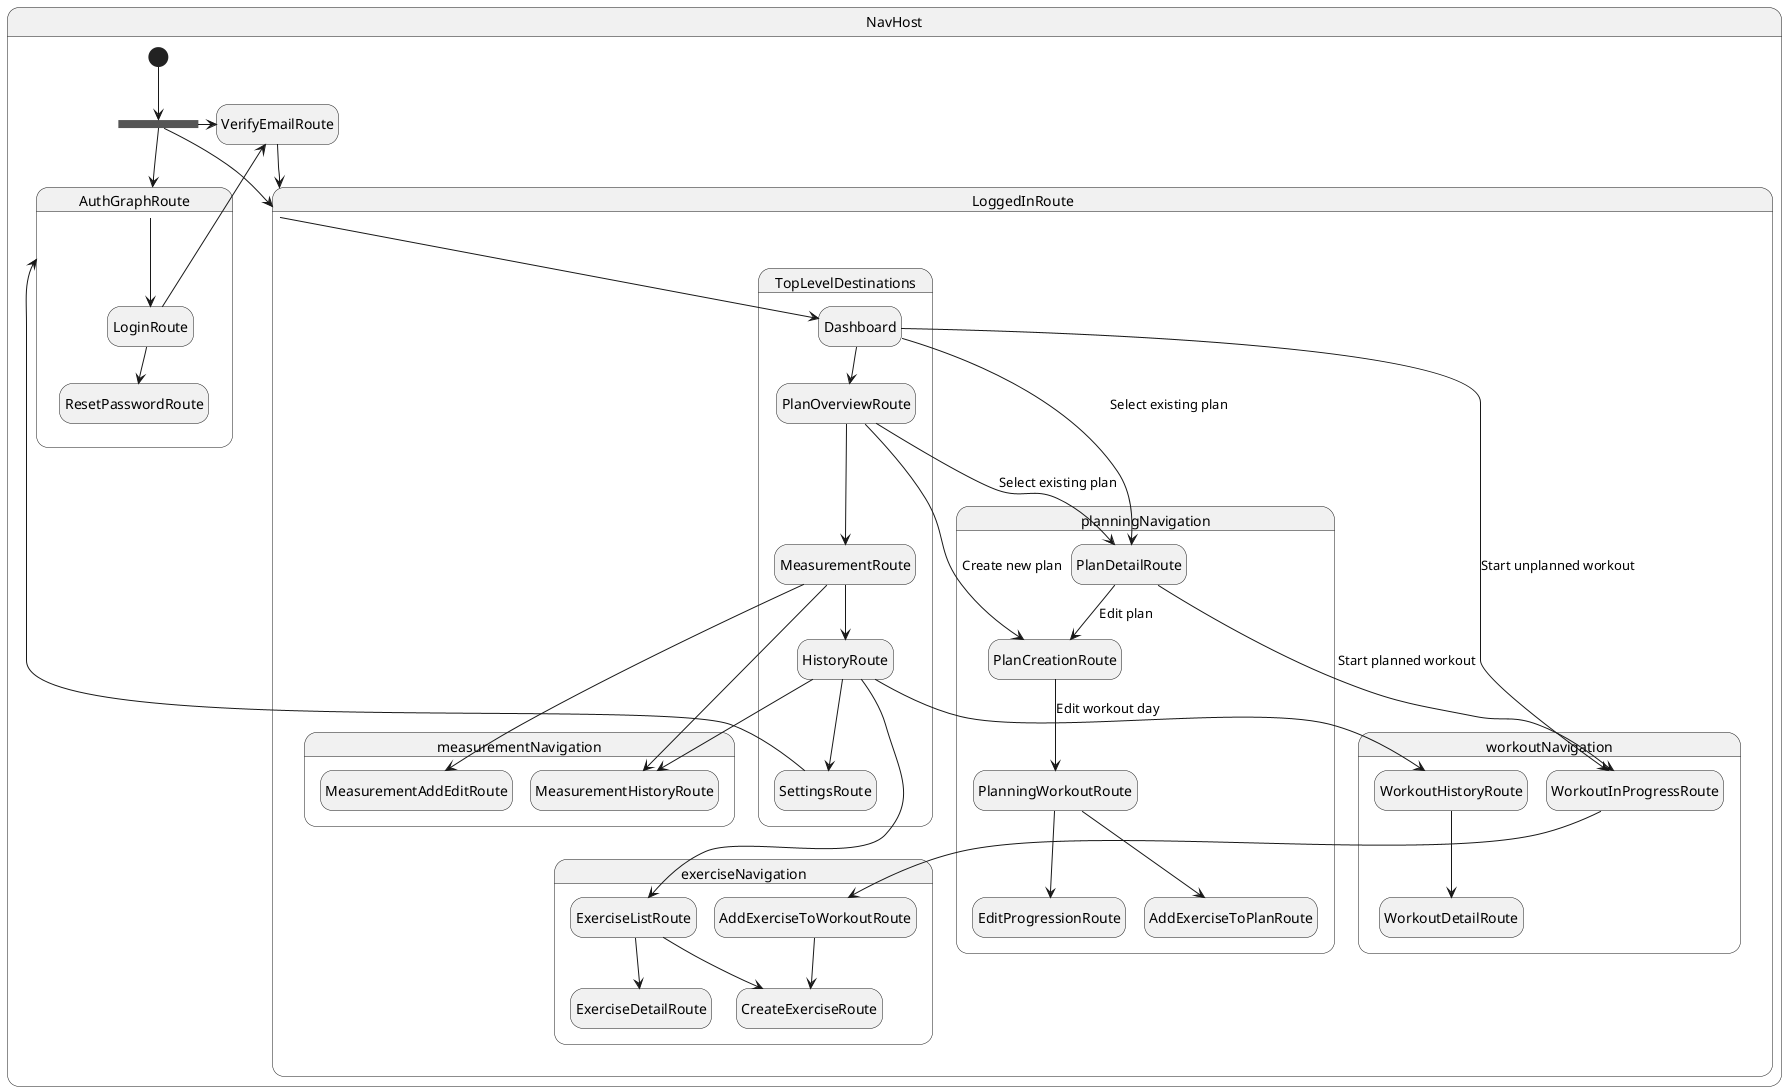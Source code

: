 @startuml
'https://plantuml.com/state-diagram
hide empty description

state NavHost {
    state fork <<fork>>

    [*] --> fork
    fork --> AuthGraphRoute
    fork --> LoggedInRoute
    fork -right-> VerifyEmailRoute

    state AuthGraphRoute {
        AuthGraphRoute --> LoginRoute
        LoginRoute --> ResetPasswordRoute
    }

    state LoggedInRoute {
        state TopLevelDestinations {
            LoggedInRoute --> Dashboard
            Dashboard --> PlanOverviewRoute
            PlanOverviewRoute --> MeasurementRoute
            MeasurementRoute --> HistoryRoute
            HistoryRoute --> SettingsRoute
        }

        state workoutNavigation {
            Dashboard -> WorkoutInProgressRoute : Start unplanned workout

            HistoryRoute --> WorkoutHistoryRoute
            WorkoutHistoryRoute --> WorkoutDetailRoute
        }

        state planningNavigation {
            PlanOverviewRoute --> PlanCreationRoute : Create new plan
            PlanOverviewRoute --> PlanDetailRoute : Select existing plan

            Dashboard -> PlanDetailRoute : Select existing plan
            PlanDetailRoute -> WorkoutInProgressRoute : Start planned workout
            PlanDetailRoute --> PlanCreationRoute : Edit plan

            PlanningWorkoutRoute --> AddExerciseToPlanRoute
            PlanningWorkoutRoute --> EditProgressionRoute

            PlanCreationRoute --> PlanningWorkoutRoute : Edit workout day
        }

        state measurementNavigation {
            MeasurementRoute -> MeasurementAddEditRoute
            MeasurementRoute -> MeasurementHistoryRoute
            HistoryRoute --> MeasurementHistoryRoute
        }

        state exerciseNavigation {
            WorkoutInProgressRoute --> AddExerciseToWorkoutRoute

            AddExerciseToWorkoutRoute --> CreateExerciseRoute

            HistoryRoute --> ExerciseListRoute

            ExerciseListRoute --> ExerciseDetailRoute

            ExerciseListRoute --> CreateExerciseRoute
        }

        SettingsRoute --> AuthGraphRoute
    }


    LoginRoute --> VerifyEmailRoute
    VerifyEmailRoute --> LoggedInRoute
}

@enduml